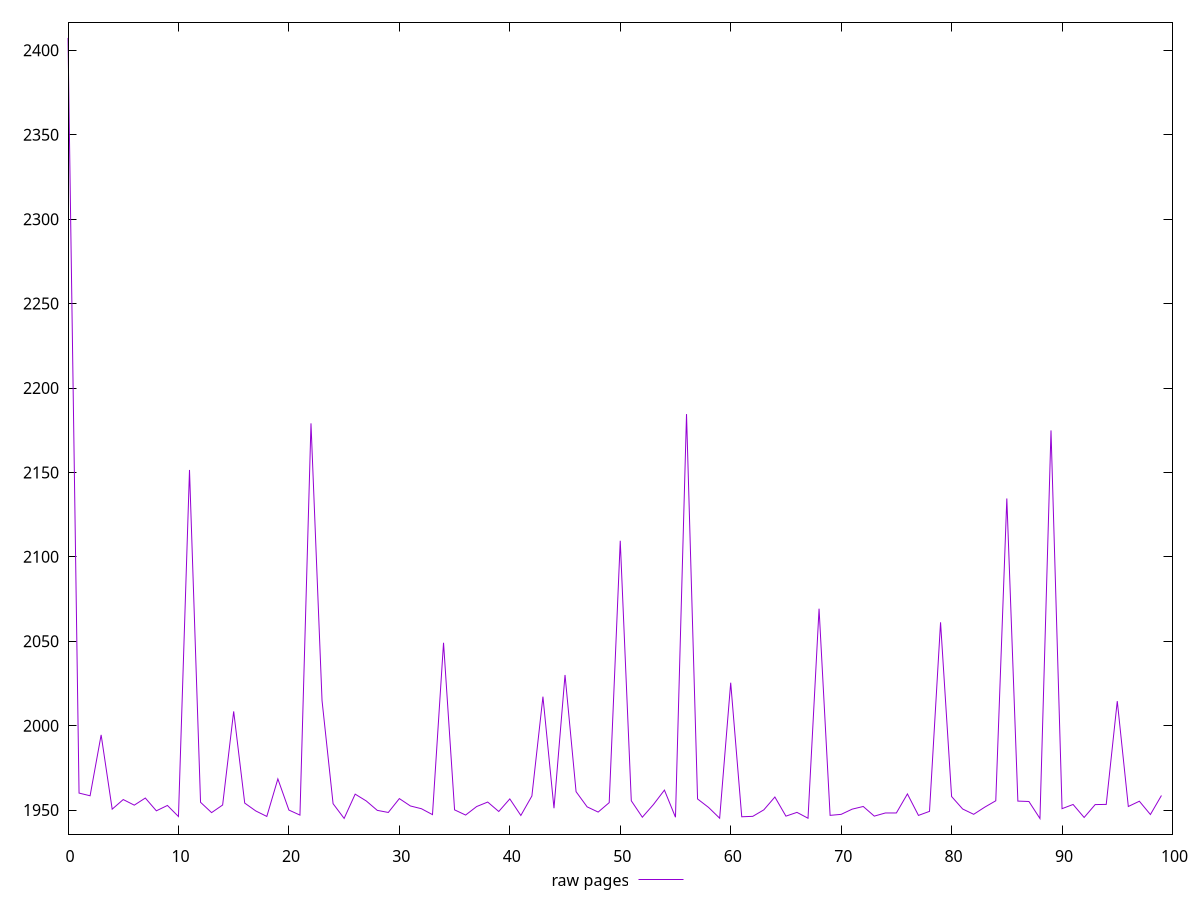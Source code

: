 $_rawPages <<EOF
2407.3655
1960.074
1958.4734999999998
1994.54
1950.5459999999998
1956.238
1952.917
1957.1359999999997
1949.5615000000003
1952.745
1946.192
2151.445
1954.62
1948.4969999999998
1953.0035
2008.4645
1954.143
1949.4845
1946.2415
1968.46
1950.0155
1947.0285
2179.083
2014.8559999999998
1953.7914999999998
1945.067
1959.437
1955.4225
1949.8395
1948.591
1956.8079999999998
1952.4404999999997
1950.8035
1947.311
2049.086
1950.1339999999998
1947.0610000000001
1952.103
1954.758
1949.1685
1956.617
1946.8185
1958.348
2017.1655
1951.114
2030.041
1960.897
1951.9164999999998
1948.8220000000001
1954.4120000000003
2109.54
1955.5169999999998
1945.7800000000002
1953.2419999999997
1961.839
1945.761
2184.5629999999996
1956.595
1951.554
1945.1889999999999
2025.4515000000001
1946.0385
1946.2955
1950.1400000000003
1957.7359999999999
1946.4115
1948.6460000000002
1945.1764999999998
2069.29
1946.8745
1947.4720000000002
1950.5585
1952.1359999999997
1946.4270000000001
1948.2785
1948.2939999999999
1959.568
1946.8444999999997
1949.2399999999998
2061.21
1958.033
1950.6465000000003
1947.4955
1951.7285
1955.5199999999995
2134.5535
1955.3194999999998
1955.0875000000003
1945.0035000000003
2174.885
1950.8385
1953.324
1945.6305
1953.2625000000003
1953.3609999999999
2014.526
1952.129
1955.2455
1947.3754999999996
1958.638
EOF
set key outside below
set terminal pngcairo
set output "report_00004_2020-11-02T20-21-41.718Z/first-contentful-paint/pages//raw.png"
set yrange [1935.7562600000003:2416.61274]
plot $_rawPages title "raw pages" with line ,